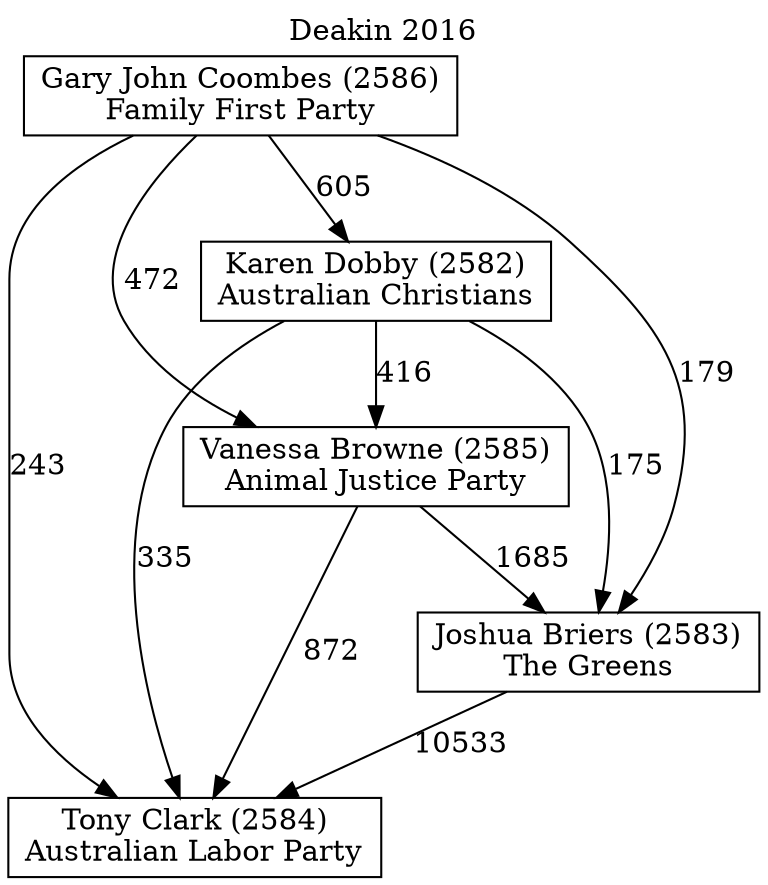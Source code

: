 // House preference flow
digraph "Tony Clark (2584)_Deakin_2016" {
	graph [label="Deakin 2016" labelloc=t mclimit=10]
	node [shape=box]
	"Gary John Coombes (2586)" [label="Gary John Coombes (2586)
Family First Party"]
	"Joshua Briers (2583)" [label="Joshua Briers (2583)
The Greens"]
	"Karen Dobby (2582)" [label="Karen Dobby (2582)
Australian Christians"]
	"Tony Clark (2584)" [label="Tony Clark (2584)
Australian Labor Party"]
	"Vanessa Browne (2585)" [label="Vanessa Browne (2585)
Animal Justice Party"]
	"Gary John Coombes (2586)" -> "Joshua Briers (2583)" [label=179]
	"Gary John Coombes (2586)" -> "Karen Dobby (2582)" [label=605]
	"Gary John Coombes (2586)" -> "Tony Clark (2584)" [label=243]
	"Gary John Coombes (2586)" -> "Vanessa Browne (2585)" [label=472]
	"Joshua Briers (2583)" -> "Tony Clark (2584)" [label=10533]
	"Karen Dobby (2582)" -> "Joshua Briers (2583)" [label=175]
	"Karen Dobby (2582)" -> "Tony Clark (2584)" [label=335]
	"Karen Dobby (2582)" -> "Vanessa Browne (2585)" [label=416]
	"Vanessa Browne (2585)" -> "Joshua Briers (2583)" [label=1685]
	"Vanessa Browne (2585)" -> "Tony Clark (2584)" [label=872]
}
